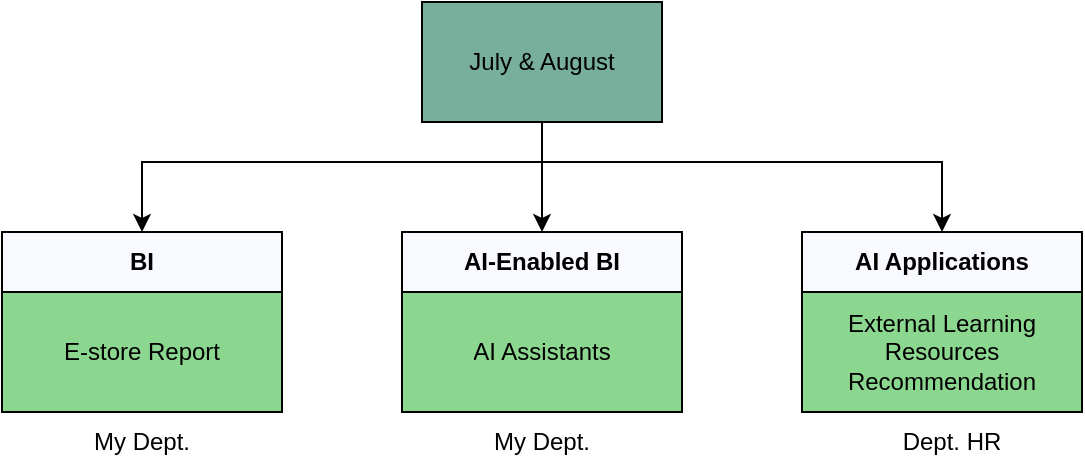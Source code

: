 <mxfile version="24.7.7">
  <diagram name="Page-1" id="Z8hETCGOK5S6t_2NCr5Q">
    <mxGraphModel dx="794" dy="446" grid="1" gridSize="10" guides="1" tooltips="1" connect="1" arrows="1" fold="1" page="1" pageScale="1" pageWidth="850" pageHeight="1100" math="0" shadow="0">
      <root>
        <mxCell id="0" />
        <mxCell id="1" parent="0" />
        <mxCell id="FUNJFnEwx6fy59qMaxHP-31" value="" style="edgeStyle=orthogonalEdgeStyle;rounded=0;orthogonalLoop=1;jettySize=auto;html=1;entryX=0.5;entryY=0;entryDx=0;entryDy=0;" edge="1" parent="1" source="FUNJFnEwx6fy59qMaxHP-34" target="FUNJFnEwx6fy59qMaxHP-37">
          <mxGeometry relative="1" as="geometry" />
        </mxCell>
        <mxCell id="FUNJFnEwx6fy59qMaxHP-32" style="edgeStyle=orthogonalEdgeStyle;rounded=0;orthogonalLoop=1;jettySize=auto;html=1;entryX=0.5;entryY=0;entryDx=0;entryDy=0;" edge="1" parent="1" source="FUNJFnEwx6fy59qMaxHP-34" target="FUNJFnEwx6fy59qMaxHP-35">
          <mxGeometry relative="1" as="geometry">
            <Array as="points">
              <mxPoint x="400" y="140" />
              <mxPoint x="200" y="140" />
            </Array>
          </mxGeometry>
        </mxCell>
        <mxCell id="FUNJFnEwx6fy59qMaxHP-33" style="edgeStyle=orthogonalEdgeStyle;rounded=0;orthogonalLoop=1;jettySize=auto;html=1;entryX=0.5;entryY=0;entryDx=0;entryDy=0;" edge="1" parent="1" source="FUNJFnEwx6fy59qMaxHP-34" target="FUNJFnEwx6fy59qMaxHP-39">
          <mxGeometry relative="1" as="geometry">
            <Array as="points">
              <mxPoint x="400" y="140" />
              <mxPoint x="600" y="140" />
            </Array>
          </mxGeometry>
        </mxCell>
        <mxCell id="FUNJFnEwx6fy59qMaxHP-34" value="July &amp;amp; August" style="rounded=0;whiteSpace=wrap;html=1;align=center;fillColor=#77AF9C;strokeColor=#000000;gradientColor=none;" vertex="1" parent="1">
          <mxGeometry x="340" y="60" width="120" height="60" as="geometry" />
        </mxCell>
        <mxCell id="FUNJFnEwx6fy59qMaxHP-35" value="&lt;b&gt;BI&lt;/b&gt;" style="swimlane;fontStyle=0;childLayout=stackLayout;horizontal=1;startSize=30;horizontalStack=0;resizeParent=1;resizeParentMax=0;resizeLast=0;collapsible=1;marginBottom=0;whiteSpace=wrap;html=1;fillColor=#F8FAFF;" vertex="1" parent="1">
          <mxGeometry x="130" y="175" width="140" height="90" as="geometry">
            <mxRectangle x="150" y="160" width="50" height="30" as="alternateBounds" />
          </mxGeometry>
        </mxCell>
        <mxCell id="FUNJFnEwx6fy59qMaxHP-36" value="&lt;font color=&quot;#000000&quot;&gt;E-store Report&lt;/font&gt;" style="text;strokeColor=default;fillColor=#8CD790;align=center;verticalAlign=middle;spacingLeft=4;spacingRight=4;overflow=hidden;points=[[0,0.5],[1,0.5]];portConstraint=eastwest;rotatable=0;whiteSpace=wrap;html=1;fontColor=#ffffff;" vertex="1" parent="FUNJFnEwx6fy59qMaxHP-35">
          <mxGeometry y="30" width="140" height="60" as="geometry" />
        </mxCell>
        <mxCell id="FUNJFnEwx6fy59qMaxHP-37" value="&lt;b&gt;AI-Enabled BI&lt;/b&gt;" style="swimlane;fontStyle=0;childLayout=stackLayout;horizontal=1;startSize=30;horizontalStack=0;resizeParent=1;resizeParentMax=0;resizeLast=0;collapsible=1;marginBottom=0;whiteSpace=wrap;html=1;fillColor=#F8FAFF;" vertex="1" parent="1">
          <mxGeometry x="330" y="175" width="140" height="90" as="geometry">
            <mxRectangle x="150" y="160" width="50" height="30" as="alternateBounds" />
          </mxGeometry>
        </mxCell>
        <mxCell id="FUNJFnEwx6fy59qMaxHP-38" value="&lt;font color=&quot;#000000&quot;&gt;AI Assistants&lt;/font&gt;" style="text;strokeColor=#000000;fillColor=#8CD790;align=center;verticalAlign=middle;spacingLeft=4;spacingRight=4;overflow=hidden;points=[[0,0.5],[1,0.5]];portConstraint=eastwest;rotatable=0;whiteSpace=wrap;html=1;fontColor=#ffffff;" vertex="1" parent="FUNJFnEwx6fy59qMaxHP-37">
          <mxGeometry y="30" width="140" height="60" as="geometry" />
        </mxCell>
        <mxCell id="FUNJFnEwx6fy59qMaxHP-39" value="&lt;b&gt;AI Applications&lt;/b&gt;" style="swimlane;fontStyle=0;childLayout=stackLayout;horizontal=1;startSize=30;horizontalStack=0;resizeParent=1;resizeParentMax=0;resizeLast=0;collapsible=1;marginBottom=0;whiteSpace=wrap;html=1;fillColor=#F8FAFF;" vertex="1" parent="1">
          <mxGeometry x="530" y="175" width="140" height="90" as="geometry">
            <mxRectangle x="150" y="160" width="50" height="30" as="alternateBounds" />
          </mxGeometry>
        </mxCell>
        <mxCell id="FUNJFnEwx6fy59qMaxHP-40" value="&lt;div&gt;External Learning Resources Recommendation&lt;/div&gt;" style="text;strokeColor=#000000;fillColor=#8CD790;align=center;verticalAlign=middle;spacingLeft=4;spacingRight=4;overflow=hidden;points=[[0,0.5],[1,0.5]];portConstraint=eastwest;rotatable=0;whiteSpace=wrap;html=1;" vertex="1" parent="FUNJFnEwx6fy59qMaxHP-39">
          <mxGeometry y="30" width="140" height="60" as="geometry" />
        </mxCell>
        <mxCell id="FUNJFnEwx6fy59qMaxHP-41" value="My Dept." style="text;html=1;align=center;verticalAlign=middle;whiteSpace=wrap;rounded=0;" vertex="1" parent="1">
          <mxGeometry x="170" y="265" width="60" height="30" as="geometry" />
        </mxCell>
        <mxCell id="FUNJFnEwx6fy59qMaxHP-42" value="My Dept." style="text;html=1;align=center;verticalAlign=middle;whiteSpace=wrap;rounded=0;" vertex="1" parent="1">
          <mxGeometry x="370" y="265" width="60" height="30" as="geometry" />
        </mxCell>
        <mxCell id="FUNJFnEwx6fy59qMaxHP-43" value="Dept. HR" style="text;html=1;align=center;verticalAlign=middle;whiteSpace=wrap;rounded=0;" vertex="1" parent="1">
          <mxGeometry x="570" y="265" width="70" height="30" as="geometry" />
        </mxCell>
      </root>
    </mxGraphModel>
  </diagram>
</mxfile>
